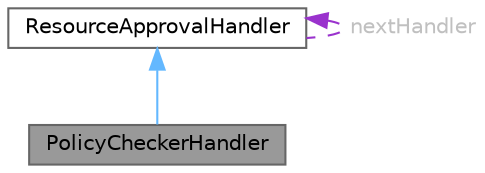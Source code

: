 digraph "PolicyCheckerHandler"
{
 // LATEX_PDF_SIZE
  bgcolor="transparent";
  edge [fontname=Helvetica,fontsize=10,labelfontname=Helvetica,labelfontsize=10];
  node [fontname=Helvetica,fontsize=10,shape=box,height=0.2,width=0.4];
  Node1 [id="Node000001",label="PolicyCheckerHandler",height=0.2,width=0.4,color="gray40", fillcolor="grey60", style="filled", fontcolor="black",tooltip="Handles policy enforcement checks for resource approval requests."];
  Node2 -> Node1 [id="edge1_Node000001_Node000002",dir="back",color="steelblue1",style="solid",tooltip=" "];
  Node2 [id="Node000002",label="ResourceApprovalHandler",height=0.2,width=0.4,color="gray40", fillcolor="white", style="filled",URL="$classResourceApprovalHandler.html",tooltip="Base class for handling resource approval requests."];
  Node2 -> Node2 [id="edge2_Node000002_Node000002",dir="back",color="darkorchid3",style="dashed",tooltip=" ",label=" nextHandler",fontcolor="grey" ];
}
